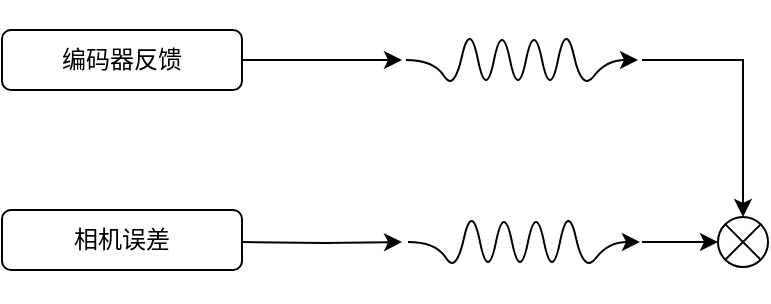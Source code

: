 <mxfile version="20.2.7" type="github">
  <diagram id="kPWaynz6aoJH5VI-K3gA" name="第 1 页">
    <mxGraphModel dx="833" dy="575" grid="1" gridSize="1" guides="1" tooltips="1" connect="1" arrows="1" fold="1" page="1" pageScale="1" pageWidth="827" pageHeight="1169" math="0" shadow="0">
      <root>
        <mxCell id="0" />
        <mxCell id="1" parent="0" />
        <mxCell id="ETjB2wZACqDURuIevtS6-5" value="" style="edgeStyle=orthogonalEdgeStyle;rounded=0;orthogonalLoop=1;jettySize=auto;html=1;" edge="1" parent="1" source="ETjB2wZACqDURuIevtS6-1" target="ETjB2wZACqDURuIevtS6-4">
          <mxGeometry relative="1" as="geometry" />
        </mxCell>
        <mxCell id="ETjB2wZACqDURuIevtS6-1" value="编码器反馈" style="rounded=1;whiteSpace=wrap;html=1;" vertex="1" parent="1">
          <mxGeometry x="90" y="160" width="120" height="30" as="geometry" />
        </mxCell>
        <mxCell id="ETjB2wZACqDURuIevtS6-3" value="相机误差" style="rounded=1;whiteSpace=wrap;html=1;" vertex="1" parent="1">
          <mxGeometry x="90" y="250" width="120" height="30" as="geometry" />
        </mxCell>
        <mxCell id="ETjB2wZACqDURuIevtS6-13" style="edgeStyle=orthogonalEdgeStyle;rounded=0;orthogonalLoop=1;jettySize=auto;html=1;exitX=1;exitY=0.5;exitDx=0;exitDy=0;entryX=0.5;entryY=0;entryDx=0;entryDy=0;entryPerimeter=0;" edge="1" parent="1" source="ETjB2wZACqDURuIevtS6-4" target="ETjB2wZACqDURuIevtS6-14">
          <mxGeometry relative="1" as="geometry">
            <mxPoint x="487" y="250" as="targetPoint" />
          </mxGeometry>
        </mxCell>
        <mxCell id="ETjB2wZACqDURuIevtS6-4" value="" style="rounded=1;whiteSpace=wrap;html=1;strokeColor=none;" vertex="1" parent="1">
          <mxGeometry x="290" y="145" width="120" height="60" as="geometry" />
        </mxCell>
        <mxCell id="ETjB2wZACqDURuIevtS6-8" value="" style="curved=1;endArrow=classic;html=1;rounded=0;" edge="1" parent="1">
          <mxGeometry width="50" height="50" relative="1" as="geometry">
            <mxPoint x="292" y="175" as="sourcePoint" />
            <mxPoint x="408" y="175" as="targetPoint" />
            <Array as="points">
              <mxPoint x="306" y="175" />
              <mxPoint x="316" y="191" />
              <mxPoint x="324" y="155" />
              <mxPoint x="332" y="195" />
              <mxPoint x="340" y="155" />
              <mxPoint x="348" y="195" />
              <mxPoint x="356" y="155" />
              <mxPoint x="364" y="195" />
              <mxPoint x="372" y="155" />
              <mxPoint x="380" y="191" />
              <mxPoint x="392" y="175" />
            </Array>
          </mxGeometry>
        </mxCell>
        <mxCell id="ETjB2wZACqDURuIevtS6-10" value="" style="edgeStyle=orthogonalEdgeStyle;rounded=0;orthogonalLoop=1;jettySize=auto;html=1;" edge="1" parent="1" target="ETjB2wZACqDURuIevtS6-11">
          <mxGeometry relative="1" as="geometry">
            <mxPoint x="210" y="266" as="sourcePoint" />
          </mxGeometry>
        </mxCell>
        <mxCell id="ETjB2wZACqDURuIevtS6-17" style="edgeStyle=orthogonalEdgeStyle;rounded=0;orthogonalLoop=1;jettySize=auto;html=1;exitX=1;exitY=0.5;exitDx=0;exitDy=0;entryX=0;entryY=0.5;entryDx=0;entryDy=0;entryPerimeter=0;" edge="1" parent="1" source="ETjB2wZACqDURuIevtS6-11" target="ETjB2wZACqDURuIevtS6-14">
          <mxGeometry relative="1" as="geometry" />
        </mxCell>
        <mxCell id="ETjB2wZACqDURuIevtS6-11" value="" style="rounded=1;whiteSpace=wrap;html=1;strokeColor=none;" vertex="1" parent="1">
          <mxGeometry x="290" y="236" width="120" height="60" as="geometry" />
        </mxCell>
        <mxCell id="ETjB2wZACqDURuIevtS6-9" value="" style="curved=1;endArrow=classic;html=1;rounded=0;" edge="1" parent="1">
          <mxGeometry width="50" height="50" relative="1" as="geometry">
            <mxPoint x="293.0" y="266" as="sourcePoint" />
            <mxPoint x="409" y="266" as="targetPoint" />
            <Array as="points">
              <mxPoint x="307" y="266" />
              <mxPoint x="317" y="282" />
              <mxPoint x="325" y="246" />
              <mxPoint x="333" y="286" />
              <mxPoint x="341" y="246" />
              <mxPoint x="349" y="286" />
              <mxPoint x="357" y="246" />
              <mxPoint x="365" y="286" />
              <mxPoint x="373" y="246" />
              <mxPoint x="381" y="282" />
              <mxPoint x="393" y="266" />
            </Array>
          </mxGeometry>
        </mxCell>
        <mxCell id="ETjB2wZACqDURuIevtS6-14" value="" style="verticalLabelPosition=bottom;verticalAlign=top;html=1;shape=mxgraph.flowchart.or;strokeColor=default;" vertex="1" parent="1">
          <mxGeometry x="448" y="253.5" width="25" height="25" as="geometry" />
        </mxCell>
        <mxCell id="ETjB2wZACqDURuIevtS6-15" value="" style="shape=image;html=1;verticalAlign=top;verticalLabelPosition=bottom;labelBackgroundColor=#ffffff;imageAspect=0;aspect=fixed;image=https://cdn3.iconfinder.com/data/icons/user-interface-169/32/plus-128.png;strokeColor=default;" vertex="1" parent="1">
          <mxGeometry x="454.5" y="253.5" width="12" height="12" as="geometry" />
        </mxCell>
        <mxCell id="ETjB2wZACqDURuIevtS6-16" value="" style="shape=image;html=1;verticalAlign=top;verticalLabelPosition=bottom;labelBackgroundColor=#ffffff;imageAspect=0;aspect=fixed;image=https://cdn3.iconfinder.com/data/icons/user-interface-169/32/plus-128.png;strokeColor=default;" vertex="1" parent="1">
          <mxGeometry x="448" y="260" width="12" height="12" as="geometry" />
        </mxCell>
      </root>
    </mxGraphModel>
  </diagram>
</mxfile>
